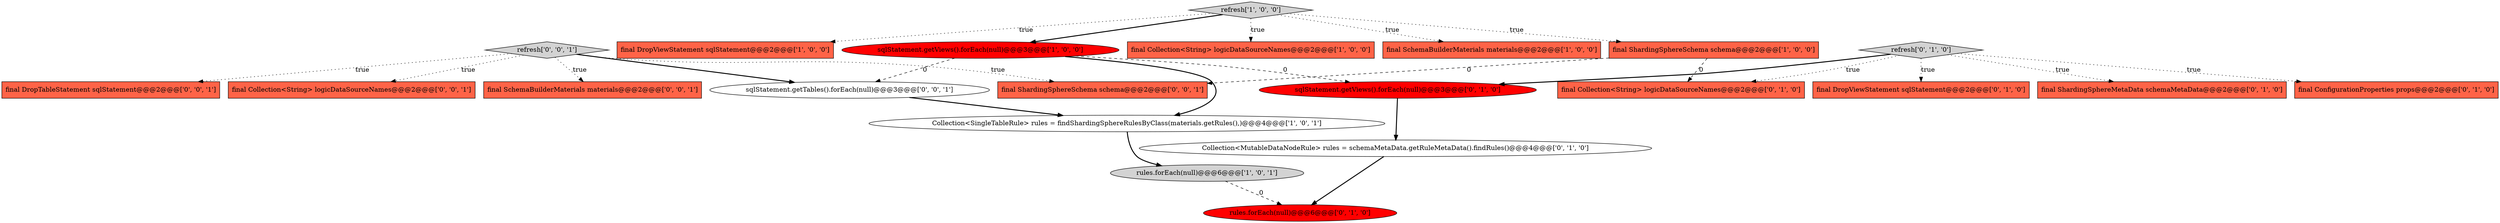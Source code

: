 digraph {
19 [style = filled, label = "final DropTableStatement sqlStatement@@@2@@@['0', '0', '1']", fillcolor = tomato, shape = box image = "AAA0AAABBB3BBB"];
2 [style = filled, label = "refresh['1', '0', '0']", fillcolor = lightgray, shape = diamond image = "AAA0AAABBB1BBB"];
18 [style = filled, label = "final Collection<String> logicDataSourceNames@@@2@@@['0', '0', '1']", fillcolor = tomato, shape = box image = "AAA0AAABBB3BBB"];
13 [style = filled, label = "Collection<MutableDataNodeRule> rules = schemaMetaData.getRuleMetaData().findRules()@@@4@@@['0', '1', '0']", fillcolor = white, shape = ellipse image = "AAA0AAABBB2BBB"];
0 [style = filled, label = "final DropViewStatement sqlStatement@@@2@@@['1', '0', '0']", fillcolor = tomato, shape = box image = "AAA0AAABBB1BBB"];
9 [style = filled, label = "final DropViewStatement sqlStatement@@@2@@@['0', '1', '0']", fillcolor = tomato, shape = box image = "AAA0AAABBB2BBB"];
11 [style = filled, label = "final ShardingSphereMetaData schemaMetaData@@@2@@@['0', '1', '0']", fillcolor = tomato, shape = box image = "AAA0AAABBB2BBB"];
8 [style = filled, label = "rules.forEach(null)@@@6@@@['0', '1', '0']", fillcolor = red, shape = ellipse image = "AAA1AAABBB2BBB"];
1 [style = filled, label = "sqlStatement.getViews().forEach(null)@@@3@@@['1', '0', '0']", fillcolor = red, shape = ellipse image = "AAA1AAABBB1BBB"];
16 [style = filled, label = "sqlStatement.getTables().forEach(null)@@@3@@@['0', '0', '1']", fillcolor = white, shape = ellipse image = "AAA0AAABBB3BBB"];
21 [style = filled, label = "refresh['0', '0', '1']", fillcolor = lightgray, shape = diamond image = "AAA0AAABBB3BBB"];
15 [style = filled, label = "refresh['0', '1', '0']", fillcolor = lightgray, shape = diamond image = "AAA0AAABBB2BBB"];
4 [style = filled, label = "rules.forEach(null)@@@6@@@['1', '0', '1']", fillcolor = lightgray, shape = ellipse image = "AAA0AAABBB1BBB"];
12 [style = filled, label = "sqlStatement.getViews().forEach(null)@@@3@@@['0', '1', '0']", fillcolor = red, shape = ellipse image = "AAA1AAABBB2BBB"];
17 [style = filled, label = "final SchemaBuilderMaterials materials@@@2@@@['0', '0', '1']", fillcolor = tomato, shape = box image = "AAA0AAABBB3BBB"];
10 [style = filled, label = "final ConfigurationProperties props@@@2@@@['0', '1', '0']", fillcolor = tomato, shape = box image = "AAA0AAABBB2BBB"];
7 [style = filled, label = "Collection<SingleTableRule> rules = findShardingSphereRulesByClass(materials.getRules(),)@@@4@@@['1', '0', '1']", fillcolor = white, shape = ellipse image = "AAA0AAABBB1BBB"];
5 [style = filled, label = "final Collection<String> logicDataSourceNames@@@2@@@['1', '0', '0']", fillcolor = tomato, shape = box image = "AAA0AAABBB1BBB"];
20 [style = filled, label = "final ShardingSphereSchema schema@@@2@@@['0', '0', '1']", fillcolor = tomato, shape = box image = "AAA0AAABBB3BBB"];
14 [style = filled, label = "final Collection<String> logicDataSourceNames@@@2@@@['0', '1', '0']", fillcolor = tomato, shape = box image = "AAA1AAABBB2BBB"];
3 [style = filled, label = "final SchemaBuilderMaterials materials@@@2@@@['1', '0', '0']", fillcolor = tomato, shape = box image = "AAA0AAABBB1BBB"];
6 [style = filled, label = "final ShardingSphereSchema schema@@@2@@@['1', '0', '0']", fillcolor = tomato, shape = box image = "AAA1AAABBB1BBB"];
2->3 [style = dotted, label="true"];
2->0 [style = dotted, label="true"];
21->20 [style = dotted, label="true"];
21->18 [style = dotted, label="true"];
6->20 [style = dashed, label="0"];
2->1 [style = bold, label=""];
16->7 [style = bold, label=""];
15->10 [style = dotted, label="true"];
21->17 [style = dotted, label="true"];
7->4 [style = bold, label=""];
6->14 [style = dashed, label="0"];
15->14 [style = dotted, label="true"];
1->7 [style = bold, label=""];
15->9 [style = dotted, label="true"];
12->13 [style = bold, label=""];
1->12 [style = dashed, label="0"];
2->6 [style = dotted, label="true"];
1->16 [style = dashed, label="0"];
21->19 [style = dotted, label="true"];
4->8 [style = dashed, label="0"];
15->11 [style = dotted, label="true"];
21->16 [style = bold, label=""];
15->12 [style = bold, label=""];
13->8 [style = bold, label=""];
2->5 [style = dotted, label="true"];
}
